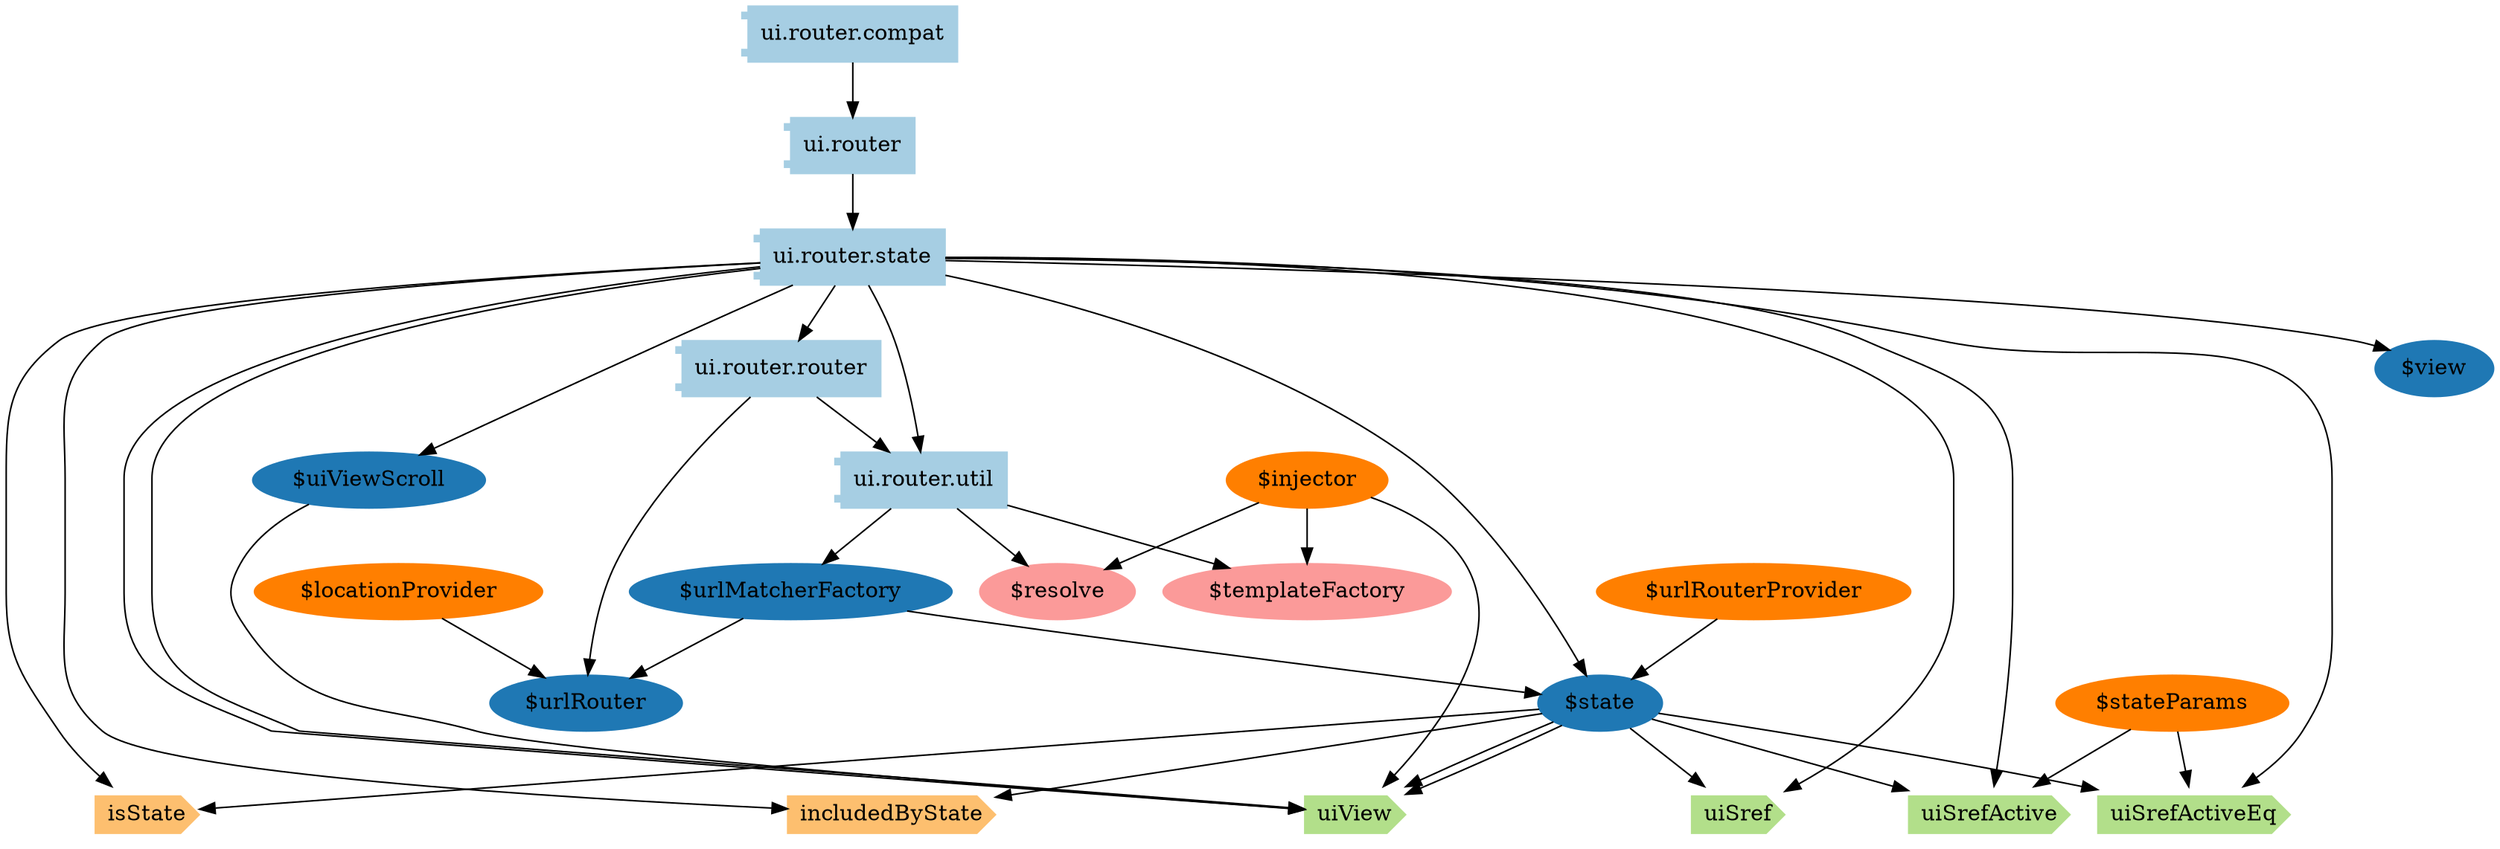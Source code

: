 digraph dependencies {
  node[shape="component",style="filled",colorscheme=paired12]

    node[shape="component"]
    
      "ui.router.util"[label="ui.router.util", color=1]
    
      "ui.router.router"[label="ui.router.router", color=1]
    
      "ui.router.state"[label="ui.router.state", color=1]
    
      "ui.router"[label="ui.router", color=1]
    
      "ui.router.compat"[label="ui.router.compat", color=1]
    

    
      
    
      
        "ui.router.router" -> "ui.router.util"
      
    
      
        "ui.router.state" -> "ui.router.router"
      
        "ui.router.state" -> "ui.router.util"
      
    
      
        "ui.router" -> "ui.router.state"
      
    
      
        "ui.router.compat" -> "ui.router"
      
    

    node[shape="ellipse"]


    
      
        "$urlMatcherFactory"[label="$urlMatcherFactory", color=2]
      

      

      
        "$resolve"[label="$resolve", color=5]
      
        "$templateFactory"[label="$templateFactory", color=5]
      

      


      node[shape="cds"]

      

      





      node[shape="ellipse"]
      
        "ui.router.util" -> "$urlMatcherFactory"
      

      

      

      
        "ui.router.util" -> "$resolve"
      
        "ui.router.util" -> "$templateFactory"
      

      

      











      node[shape="ellipse",style="filled", color=8]
      
        
      

      

      

      
        
          "$injector"[label="$injector"]
          "$injector" -> "$resolve"
        
      
        
          "$injector"[label="$injector"]
          "$injector" -> "$templateFactory"
        
      

      

      

    
      
        "$urlRouter"[label="$urlRouter", color=2]
      

      

      

      


      node[shape="cds"]

      

      





      node[shape="ellipse"]
      
        "ui.router.router" -> "$urlRouter"
      

      

      

      

      

      











      node[shape="ellipse",style="filled", color=8]
      
        
          "$locationProvider"[label="$locationProvider"]
          "$locationProvider" -> "$urlRouter"
        
          "$urlMatcherFactory"[label="$urlMatcherFactory"]
          "$urlMatcherFactory" -> "$urlRouter"
        
      

      

      

      

      

      

    
      
        "$state"[label="$state", color=2]
      
        "$view"[label="$view", color=2]
      
        "$uiViewScroll"[label="$uiViewScroll", color=2]
      

      

      

      


      node[shape="cds"]

      
        "isState"[label="isState", color=7]
      
        "includedByState"[label="includedByState", color=7]
      

      
        "uiView"[label="uiView", color=3]
      
        "uiView"[label="uiView", color=3]
      
        "uiSref"[label="uiSref", color=3]
      
        "uiSrefActive"[label="uiSrefActive", color=3]
      
        "uiSrefActiveEq"[label="uiSrefActiveEq", color=3]
      





      node[shape="ellipse"]
      
        "ui.router.state" -> "$state"
      
        "ui.router.state" -> "$view"
      
        "ui.router.state" -> "$uiViewScroll"
      

      
        "ui.router.state" -> "uiView"
      
        "ui.router.state" -> "uiView"
      
        "ui.router.state" -> "uiSref"
      
        "ui.router.state" -> "uiSrefActive"
      
        "ui.router.state" -> "uiSrefActiveEq"
      

      

      

      

      
        "ui.router.state" -> "isState"
      
        "ui.router.state" -> "includedByState"
      











      node[shape="ellipse",style="filled", color=8]
      
        
          "$urlRouterProvider"[label="$urlRouterProvider"]
          "$urlRouterProvider" -> "$state"
        
          "$urlMatcherFactory"[label="$urlMatcherFactory"]
          "$urlMatcherFactory" -> "$state"
        
      
        
      
        
      

      
        
          "$state"[label="$state"]
          "$state" -> "uiView"
        
          "$injector"[label="$injector"]
          "$injector" -> "uiView"
        
          "$uiViewScroll"[label="$uiViewScroll"]
          "$uiViewScroll" -> "uiView"
        
      
        
          "$state"[label="$state"]
          "$state" -> "uiView"
        
      
        
          "$state"[label="$state"]
          "$state" -> "uiSref"
        
      
        
          "$state"[label="$state"]
          "$state" -> "uiSrefActive"
        
          "$stateParams"[label="$stateParams"]
          "$stateParams" -> "uiSrefActive"
        
      
        
          "$state"[label="$state"]
          "$state" -> "uiSrefActiveEq"
        
          "$stateParams"[label="$stateParams"]
          "$stateParams" -> "uiSrefActiveEq"
        
      

      

      

      

      
        
          "$state"[label="$state"]
          "$state" -> "isState"
        
      
        
          "$state"[label="$state"]
          "$state" -> "includedByState"
        
      

    
      

      

      

      


      node[shape="cds"]

      

      





      node[shape="ellipse"]
      

      

      

      

      

      











      node[shape="ellipse",style="filled", color=8]
      

      

      

      

      

      

    
      

      

      

      


      node[shape="cds"]

      

      





      node[shape="ellipse"]
      

      

      

      

      

      











      node[shape="ellipse",style="filled", color=8]
      

      

      

      

      

      

    
}
